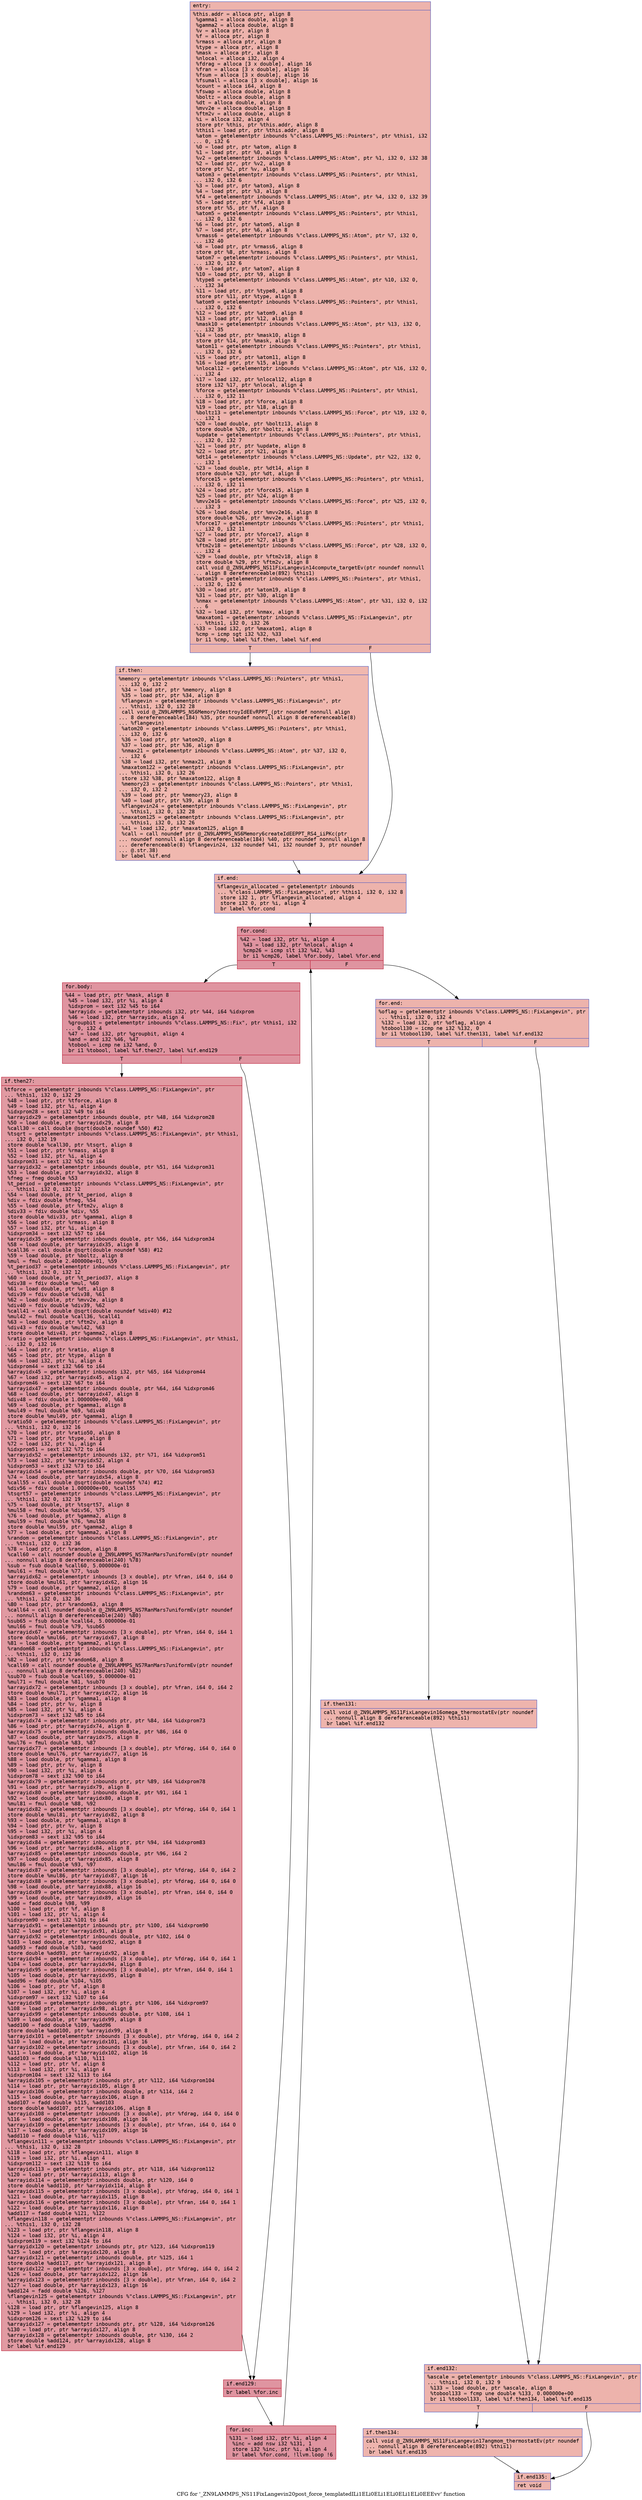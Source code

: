 digraph "CFG for '_ZN9LAMMPS_NS11FixLangevin20post_force_templatedILi1ELi0ELi1ELi0ELi1ELi0EEEvv' function" {
	label="CFG for '_ZN9LAMMPS_NS11FixLangevin20post_force_templatedILi1ELi0ELi1ELi0ELi1ELi0EEEvv' function";

	Node0x55e6b1f404c0 [shape=record,color="#3d50c3ff", style=filled, fillcolor="#d6524470" fontname="Courier",label="{entry:\l|  %this.addr = alloca ptr, align 8\l  %gamma1 = alloca double, align 8\l  %gamma2 = alloca double, align 8\l  %v = alloca ptr, align 8\l  %f = alloca ptr, align 8\l  %rmass = alloca ptr, align 8\l  %type = alloca ptr, align 8\l  %mask = alloca ptr, align 8\l  %nlocal = alloca i32, align 4\l  %fdrag = alloca [3 x double], align 16\l  %fran = alloca [3 x double], align 16\l  %fsum = alloca [3 x double], align 16\l  %fsumall = alloca [3 x double], align 16\l  %count = alloca i64, align 8\l  %fswap = alloca double, align 8\l  %boltz = alloca double, align 8\l  %dt = alloca double, align 8\l  %mvv2e = alloca double, align 8\l  %ftm2v = alloca double, align 8\l  %i = alloca i32, align 4\l  store ptr %this, ptr %this.addr, align 8\l  %this1 = load ptr, ptr %this.addr, align 8\l  %atom = getelementptr inbounds %\"class.LAMMPS_NS::Pointers\", ptr %this1, i32\l... 0, i32 6\l  %0 = load ptr, ptr %atom, align 8\l  %1 = load ptr, ptr %0, align 8\l  %v2 = getelementptr inbounds %\"class.LAMMPS_NS::Atom\", ptr %1, i32 0, i32 38\l  %2 = load ptr, ptr %v2, align 8\l  store ptr %2, ptr %v, align 8\l  %atom3 = getelementptr inbounds %\"class.LAMMPS_NS::Pointers\", ptr %this1,\l... i32 0, i32 6\l  %3 = load ptr, ptr %atom3, align 8\l  %4 = load ptr, ptr %3, align 8\l  %f4 = getelementptr inbounds %\"class.LAMMPS_NS::Atom\", ptr %4, i32 0, i32 39\l  %5 = load ptr, ptr %f4, align 8\l  store ptr %5, ptr %f, align 8\l  %atom5 = getelementptr inbounds %\"class.LAMMPS_NS::Pointers\", ptr %this1,\l... i32 0, i32 6\l  %6 = load ptr, ptr %atom5, align 8\l  %7 = load ptr, ptr %6, align 8\l  %rmass6 = getelementptr inbounds %\"class.LAMMPS_NS::Atom\", ptr %7, i32 0,\l... i32 40\l  %8 = load ptr, ptr %rmass6, align 8\l  store ptr %8, ptr %rmass, align 8\l  %atom7 = getelementptr inbounds %\"class.LAMMPS_NS::Pointers\", ptr %this1,\l... i32 0, i32 6\l  %9 = load ptr, ptr %atom7, align 8\l  %10 = load ptr, ptr %9, align 8\l  %type8 = getelementptr inbounds %\"class.LAMMPS_NS::Atom\", ptr %10, i32 0,\l... i32 34\l  %11 = load ptr, ptr %type8, align 8\l  store ptr %11, ptr %type, align 8\l  %atom9 = getelementptr inbounds %\"class.LAMMPS_NS::Pointers\", ptr %this1,\l... i32 0, i32 6\l  %12 = load ptr, ptr %atom9, align 8\l  %13 = load ptr, ptr %12, align 8\l  %mask10 = getelementptr inbounds %\"class.LAMMPS_NS::Atom\", ptr %13, i32 0,\l... i32 35\l  %14 = load ptr, ptr %mask10, align 8\l  store ptr %14, ptr %mask, align 8\l  %atom11 = getelementptr inbounds %\"class.LAMMPS_NS::Pointers\", ptr %this1,\l... i32 0, i32 6\l  %15 = load ptr, ptr %atom11, align 8\l  %16 = load ptr, ptr %15, align 8\l  %nlocal12 = getelementptr inbounds %\"class.LAMMPS_NS::Atom\", ptr %16, i32 0,\l... i32 4\l  %17 = load i32, ptr %nlocal12, align 8\l  store i32 %17, ptr %nlocal, align 4\l  %force = getelementptr inbounds %\"class.LAMMPS_NS::Pointers\", ptr %this1,\l... i32 0, i32 11\l  %18 = load ptr, ptr %force, align 8\l  %19 = load ptr, ptr %18, align 8\l  %boltz13 = getelementptr inbounds %\"class.LAMMPS_NS::Force\", ptr %19, i32 0,\l... i32 1\l  %20 = load double, ptr %boltz13, align 8\l  store double %20, ptr %boltz, align 8\l  %update = getelementptr inbounds %\"class.LAMMPS_NS::Pointers\", ptr %this1,\l... i32 0, i32 7\l  %21 = load ptr, ptr %update, align 8\l  %22 = load ptr, ptr %21, align 8\l  %dt14 = getelementptr inbounds %\"class.LAMMPS_NS::Update\", ptr %22, i32 0,\l... i32 1\l  %23 = load double, ptr %dt14, align 8\l  store double %23, ptr %dt, align 8\l  %force15 = getelementptr inbounds %\"class.LAMMPS_NS::Pointers\", ptr %this1,\l... i32 0, i32 11\l  %24 = load ptr, ptr %force15, align 8\l  %25 = load ptr, ptr %24, align 8\l  %mvv2e16 = getelementptr inbounds %\"class.LAMMPS_NS::Force\", ptr %25, i32 0,\l... i32 3\l  %26 = load double, ptr %mvv2e16, align 8\l  store double %26, ptr %mvv2e, align 8\l  %force17 = getelementptr inbounds %\"class.LAMMPS_NS::Pointers\", ptr %this1,\l... i32 0, i32 11\l  %27 = load ptr, ptr %force17, align 8\l  %28 = load ptr, ptr %27, align 8\l  %ftm2v18 = getelementptr inbounds %\"class.LAMMPS_NS::Force\", ptr %28, i32 0,\l... i32 4\l  %29 = load double, ptr %ftm2v18, align 8\l  store double %29, ptr %ftm2v, align 8\l  call void @_ZN9LAMMPS_NS11FixLangevin14compute_targetEv(ptr noundef nonnull\l... align 8 dereferenceable(892) %this1)\l  %atom19 = getelementptr inbounds %\"class.LAMMPS_NS::Pointers\", ptr %this1,\l... i32 0, i32 6\l  %30 = load ptr, ptr %atom19, align 8\l  %31 = load ptr, ptr %30, align 8\l  %nmax = getelementptr inbounds %\"class.LAMMPS_NS::Atom\", ptr %31, i32 0, i32\l... 6\l  %32 = load i32, ptr %nmax, align 8\l  %maxatom1 = getelementptr inbounds %\"class.LAMMPS_NS::FixLangevin\", ptr\l... %this1, i32 0, i32 26\l  %33 = load i32, ptr %maxatom1, align 8\l  %cmp = icmp sgt i32 %32, %33\l  br i1 %cmp, label %if.then, label %if.end\l|{<s0>T|<s1>F}}"];
	Node0x55e6b1f404c0:s0 -> Node0x55e6b1f44f40[tooltip="entry -> if.then\nProbability 50.00%" ];
	Node0x55e6b1f404c0:s1 -> Node0x55e6b1f44fb0[tooltip="entry -> if.end\nProbability 50.00%" ];
	Node0x55e6b1f44f40 [shape=record,color="#3d50c3ff", style=filled, fillcolor="#dc5d4a70" fontname="Courier",label="{if.then:\l|  %memory = getelementptr inbounds %\"class.LAMMPS_NS::Pointers\", ptr %this1,\l... i32 0, i32 2\l  %34 = load ptr, ptr %memory, align 8\l  %35 = load ptr, ptr %34, align 8\l  %flangevin = getelementptr inbounds %\"class.LAMMPS_NS::FixLangevin\", ptr\l... %this1, i32 0, i32 28\l  call void @_ZN9LAMMPS_NS6Memory7destroyIdEEvRPPT_(ptr noundef nonnull align\l... 8 dereferenceable(184) %35, ptr noundef nonnull align 8 dereferenceable(8)\l... %flangevin)\l  %atom20 = getelementptr inbounds %\"class.LAMMPS_NS::Pointers\", ptr %this1,\l... i32 0, i32 6\l  %36 = load ptr, ptr %atom20, align 8\l  %37 = load ptr, ptr %36, align 8\l  %nmax21 = getelementptr inbounds %\"class.LAMMPS_NS::Atom\", ptr %37, i32 0,\l... i32 6\l  %38 = load i32, ptr %nmax21, align 8\l  %maxatom122 = getelementptr inbounds %\"class.LAMMPS_NS::FixLangevin\", ptr\l... %this1, i32 0, i32 26\l  store i32 %38, ptr %maxatom122, align 8\l  %memory23 = getelementptr inbounds %\"class.LAMMPS_NS::Pointers\", ptr %this1,\l... i32 0, i32 2\l  %39 = load ptr, ptr %memory23, align 8\l  %40 = load ptr, ptr %39, align 8\l  %flangevin24 = getelementptr inbounds %\"class.LAMMPS_NS::FixLangevin\", ptr\l... %this1, i32 0, i32 28\l  %maxatom125 = getelementptr inbounds %\"class.LAMMPS_NS::FixLangevin\", ptr\l... %this1, i32 0, i32 26\l  %41 = load i32, ptr %maxatom125, align 8\l  %call = call noundef ptr @_ZN9LAMMPS_NS6Memory6createIdEEPPT_RS4_iiPKc(ptr\l... noundef nonnull align 8 dereferenceable(184) %40, ptr noundef nonnull align 8\l... dereferenceable(8) %flangevin24, i32 noundef %41, i32 noundef 3, ptr noundef\l... @.str.38)\l  br label %if.end\l}"];
	Node0x55e6b1f44f40 -> Node0x55e6b1f44fb0[tooltip="if.then -> if.end\nProbability 100.00%" ];
	Node0x55e6b1f44fb0 [shape=record,color="#3d50c3ff", style=filled, fillcolor="#d6524470" fontname="Courier",label="{if.end:\l|  %flangevin_allocated = getelementptr inbounds\l... %\"class.LAMMPS_NS::FixLangevin\", ptr %this1, i32 0, i32 8\l  store i32 1, ptr %flangevin_allocated, align 4\l  store i32 0, ptr %i, align 4\l  br label %for.cond\l}"];
	Node0x55e6b1f44fb0 -> Node0x55e6b1f465b0[tooltip="if.end -> for.cond\nProbability 100.00%" ];
	Node0x55e6b1f465b0 [shape=record,color="#b70d28ff", style=filled, fillcolor="#b70d2870" fontname="Courier",label="{for.cond:\l|  %42 = load i32, ptr %i, align 4\l  %43 = load i32, ptr %nlocal, align 4\l  %cmp26 = icmp slt i32 %42, %43\l  br i1 %cmp26, label %for.body, label %for.end\l|{<s0>T|<s1>F}}"];
	Node0x55e6b1f465b0:s0 -> Node0x55e6b1f46800[tooltip="for.cond -> for.body\nProbability 96.88%" ];
	Node0x55e6b1f465b0:s1 -> Node0x55e6b1f46850[tooltip="for.cond -> for.end\nProbability 3.12%" ];
	Node0x55e6b1f46800 [shape=record,color="#b70d28ff", style=filled, fillcolor="#b70d2870" fontname="Courier",label="{for.body:\l|  %44 = load ptr, ptr %mask, align 8\l  %45 = load i32, ptr %i, align 4\l  %idxprom = sext i32 %45 to i64\l  %arrayidx = getelementptr inbounds i32, ptr %44, i64 %idxprom\l  %46 = load i32, ptr %arrayidx, align 4\l  %groupbit = getelementptr inbounds %\"class.LAMMPS_NS::Fix\", ptr %this1, i32\l... 0, i32 4\l  %47 = load i32, ptr %groupbit, align 4\l  %and = and i32 %46, %47\l  %tobool = icmp ne i32 %and, 0\l  br i1 %tobool, label %if.then27, label %if.end129\l|{<s0>T|<s1>F}}"];
	Node0x55e6b1f46800:s0 -> Node0x55e6b1f47700[tooltip="for.body -> if.then27\nProbability 62.50%" ];
	Node0x55e6b1f46800:s1 -> Node0x55e6b1f47780[tooltip="for.body -> if.end129\nProbability 37.50%" ];
	Node0x55e6b1f47700 [shape=record,color="#b70d28ff", style=filled, fillcolor="#bb1b2c70" fontname="Courier",label="{if.then27:\l|  %tforce = getelementptr inbounds %\"class.LAMMPS_NS::FixLangevin\", ptr\l... %this1, i32 0, i32 29\l  %48 = load ptr, ptr %tforce, align 8\l  %49 = load i32, ptr %i, align 4\l  %idxprom28 = sext i32 %49 to i64\l  %arrayidx29 = getelementptr inbounds double, ptr %48, i64 %idxprom28\l  %50 = load double, ptr %arrayidx29, align 8\l  %call30 = call double @sqrt(double noundef %50) #12\l  %tsqrt = getelementptr inbounds %\"class.LAMMPS_NS::FixLangevin\", ptr %this1,\l... i32 0, i32 19\l  store double %call30, ptr %tsqrt, align 8\l  %51 = load ptr, ptr %rmass, align 8\l  %52 = load i32, ptr %i, align 4\l  %idxprom31 = sext i32 %52 to i64\l  %arrayidx32 = getelementptr inbounds double, ptr %51, i64 %idxprom31\l  %53 = load double, ptr %arrayidx32, align 8\l  %fneg = fneg double %53\l  %t_period = getelementptr inbounds %\"class.LAMMPS_NS::FixLangevin\", ptr\l... %this1, i32 0, i32 12\l  %54 = load double, ptr %t_period, align 8\l  %div = fdiv double %fneg, %54\l  %55 = load double, ptr %ftm2v, align 8\l  %div33 = fdiv double %div, %55\l  store double %div33, ptr %gamma1, align 8\l  %56 = load ptr, ptr %rmass, align 8\l  %57 = load i32, ptr %i, align 4\l  %idxprom34 = sext i32 %57 to i64\l  %arrayidx35 = getelementptr inbounds double, ptr %56, i64 %idxprom34\l  %58 = load double, ptr %arrayidx35, align 8\l  %call36 = call double @sqrt(double noundef %58) #12\l  %59 = load double, ptr %boltz, align 8\l  %mul = fmul double 2.400000e+01, %59\l  %t_period37 = getelementptr inbounds %\"class.LAMMPS_NS::FixLangevin\", ptr\l... %this1, i32 0, i32 12\l  %60 = load double, ptr %t_period37, align 8\l  %div38 = fdiv double %mul, %60\l  %61 = load double, ptr %dt, align 8\l  %div39 = fdiv double %div38, %61\l  %62 = load double, ptr %mvv2e, align 8\l  %div40 = fdiv double %div39, %62\l  %call41 = call double @sqrt(double noundef %div40) #12\l  %mul42 = fmul double %call36, %call41\l  %63 = load double, ptr %ftm2v, align 8\l  %div43 = fdiv double %mul42, %63\l  store double %div43, ptr %gamma2, align 8\l  %ratio = getelementptr inbounds %\"class.LAMMPS_NS::FixLangevin\", ptr %this1,\l... i32 0, i32 16\l  %64 = load ptr, ptr %ratio, align 8\l  %65 = load ptr, ptr %type, align 8\l  %66 = load i32, ptr %i, align 4\l  %idxprom44 = sext i32 %66 to i64\l  %arrayidx45 = getelementptr inbounds i32, ptr %65, i64 %idxprom44\l  %67 = load i32, ptr %arrayidx45, align 4\l  %idxprom46 = sext i32 %67 to i64\l  %arrayidx47 = getelementptr inbounds double, ptr %64, i64 %idxprom46\l  %68 = load double, ptr %arrayidx47, align 8\l  %div48 = fdiv double 1.000000e+00, %68\l  %69 = load double, ptr %gamma1, align 8\l  %mul49 = fmul double %69, %div48\l  store double %mul49, ptr %gamma1, align 8\l  %ratio50 = getelementptr inbounds %\"class.LAMMPS_NS::FixLangevin\", ptr\l... %this1, i32 0, i32 16\l  %70 = load ptr, ptr %ratio50, align 8\l  %71 = load ptr, ptr %type, align 8\l  %72 = load i32, ptr %i, align 4\l  %idxprom51 = sext i32 %72 to i64\l  %arrayidx52 = getelementptr inbounds i32, ptr %71, i64 %idxprom51\l  %73 = load i32, ptr %arrayidx52, align 4\l  %idxprom53 = sext i32 %73 to i64\l  %arrayidx54 = getelementptr inbounds double, ptr %70, i64 %idxprom53\l  %74 = load double, ptr %arrayidx54, align 8\l  %call55 = call double @sqrt(double noundef %74) #12\l  %div56 = fdiv double 1.000000e+00, %call55\l  %tsqrt57 = getelementptr inbounds %\"class.LAMMPS_NS::FixLangevin\", ptr\l... %this1, i32 0, i32 19\l  %75 = load double, ptr %tsqrt57, align 8\l  %mul58 = fmul double %div56, %75\l  %76 = load double, ptr %gamma2, align 8\l  %mul59 = fmul double %76, %mul58\l  store double %mul59, ptr %gamma2, align 8\l  %77 = load double, ptr %gamma2, align 8\l  %random = getelementptr inbounds %\"class.LAMMPS_NS::FixLangevin\", ptr\l... %this1, i32 0, i32 36\l  %78 = load ptr, ptr %random, align 8\l  %call60 = call noundef double @_ZN9LAMMPS_NS7RanMars7uniformEv(ptr noundef\l... nonnull align 8 dereferenceable(240) %78)\l  %sub = fsub double %call60, 5.000000e-01\l  %mul61 = fmul double %77, %sub\l  %arrayidx62 = getelementptr inbounds [3 x double], ptr %fran, i64 0, i64 0\l  store double %mul61, ptr %arrayidx62, align 16\l  %79 = load double, ptr %gamma2, align 8\l  %random63 = getelementptr inbounds %\"class.LAMMPS_NS::FixLangevin\", ptr\l... %this1, i32 0, i32 36\l  %80 = load ptr, ptr %random63, align 8\l  %call64 = call noundef double @_ZN9LAMMPS_NS7RanMars7uniformEv(ptr noundef\l... nonnull align 8 dereferenceable(240) %80)\l  %sub65 = fsub double %call64, 5.000000e-01\l  %mul66 = fmul double %79, %sub65\l  %arrayidx67 = getelementptr inbounds [3 x double], ptr %fran, i64 0, i64 1\l  store double %mul66, ptr %arrayidx67, align 8\l  %81 = load double, ptr %gamma2, align 8\l  %random68 = getelementptr inbounds %\"class.LAMMPS_NS::FixLangevin\", ptr\l... %this1, i32 0, i32 36\l  %82 = load ptr, ptr %random68, align 8\l  %call69 = call noundef double @_ZN9LAMMPS_NS7RanMars7uniformEv(ptr noundef\l... nonnull align 8 dereferenceable(240) %82)\l  %sub70 = fsub double %call69, 5.000000e-01\l  %mul71 = fmul double %81, %sub70\l  %arrayidx72 = getelementptr inbounds [3 x double], ptr %fran, i64 0, i64 2\l  store double %mul71, ptr %arrayidx72, align 16\l  %83 = load double, ptr %gamma1, align 8\l  %84 = load ptr, ptr %v, align 8\l  %85 = load i32, ptr %i, align 4\l  %idxprom73 = sext i32 %85 to i64\l  %arrayidx74 = getelementptr inbounds ptr, ptr %84, i64 %idxprom73\l  %86 = load ptr, ptr %arrayidx74, align 8\l  %arrayidx75 = getelementptr inbounds double, ptr %86, i64 0\l  %87 = load double, ptr %arrayidx75, align 8\l  %mul76 = fmul double %83, %87\l  %arrayidx77 = getelementptr inbounds [3 x double], ptr %fdrag, i64 0, i64 0\l  store double %mul76, ptr %arrayidx77, align 16\l  %88 = load double, ptr %gamma1, align 8\l  %89 = load ptr, ptr %v, align 8\l  %90 = load i32, ptr %i, align 4\l  %idxprom78 = sext i32 %90 to i64\l  %arrayidx79 = getelementptr inbounds ptr, ptr %89, i64 %idxprom78\l  %91 = load ptr, ptr %arrayidx79, align 8\l  %arrayidx80 = getelementptr inbounds double, ptr %91, i64 1\l  %92 = load double, ptr %arrayidx80, align 8\l  %mul81 = fmul double %88, %92\l  %arrayidx82 = getelementptr inbounds [3 x double], ptr %fdrag, i64 0, i64 1\l  store double %mul81, ptr %arrayidx82, align 8\l  %93 = load double, ptr %gamma1, align 8\l  %94 = load ptr, ptr %v, align 8\l  %95 = load i32, ptr %i, align 4\l  %idxprom83 = sext i32 %95 to i64\l  %arrayidx84 = getelementptr inbounds ptr, ptr %94, i64 %idxprom83\l  %96 = load ptr, ptr %arrayidx84, align 8\l  %arrayidx85 = getelementptr inbounds double, ptr %96, i64 2\l  %97 = load double, ptr %arrayidx85, align 8\l  %mul86 = fmul double %93, %97\l  %arrayidx87 = getelementptr inbounds [3 x double], ptr %fdrag, i64 0, i64 2\l  store double %mul86, ptr %arrayidx87, align 16\l  %arrayidx88 = getelementptr inbounds [3 x double], ptr %fdrag, i64 0, i64 0\l  %98 = load double, ptr %arrayidx88, align 16\l  %arrayidx89 = getelementptr inbounds [3 x double], ptr %fran, i64 0, i64 0\l  %99 = load double, ptr %arrayidx89, align 16\l  %add = fadd double %98, %99\l  %100 = load ptr, ptr %f, align 8\l  %101 = load i32, ptr %i, align 4\l  %idxprom90 = sext i32 %101 to i64\l  %arrayidx91 = getelementptr inbounds ptr, ptr %100, i64 %idxprom90\l  %102 = load ptr, ptr %arrayidx91, align 8\l  %arrayidx92 = getelementptr inbounds double, ptr %102, i64 0\l  %103 = load double, ptr %arrayidx92, align 8\l  %add93 = fadd double %103, %add\l  store double %add93, ptr %arrayidx92, align 8\l  %arrayidx94 = getelementptr inbounds [3 x double], ptr %fdrag, i64 0, i64 1\l  %104 = load double, ptr %arrayidx94, align 8\l  %arrayidx95 = getelementptr inbounds [3 x double], ptr %fran, i64 0, i64 1\l  %105 = load double, ptr %arrayidx95, align 8\l  %add96 = fadd double %104, %105\l  %106 = load ptr, ptr %f, align 8\l  %107 = load i32, ptr %i, align 4\l  %idxprom97 = sext i32 %107 to i64\l  %arrayidx98 = getelementptr inbounds ptr, ptr %106, i64 %idxprom97\l  %108 = load ptr, ptr %arrayidx98, align 8\l  %arrayidx99 = getelementptr inbounds double, ptr %108, i64 1\l  %109 = load double, ptr %arrayidx99, align 8\l  %add100 = fadd double %109, %add96\l  store double %add100, ptr %arrayidx99, align 8\l  %arrayidx101 = getelementptr inbounds [3 x double], ptr %fdrag, i64 0, i64 2\l  %110 = load double, ptr %arrayidx101, align 16\l  %arrayidx102 = getelementptr inbounds [3 x double], ptr %fran, i64 0, i64 2\l  %111 = load double, ptr %arrayidx102, align 16\l  %add103 = fadd double %110, %111\l  %112 = load ptr, ptr %f, align 8\l  %113 = load i32, ptr %i, align 4\l  %idxprom104 = sext i32 %113 to i64\l  %arrayidx105 = getelementptr inbounds ptr, ptr %112, i64 %idxprom104\l  %114 = load ptr, ptr %arrayidx105, align 8\l  %arrayidx106 = getelementptr inbounds double, ptr %114, i64 2\l  %115 = load double, ptr %arrayidx106, align 8\l  %add107 = fadd double %115, %add103\l  store double %add107, ptr %arrayidx106, align 8\l  %arrayidx108 = getelementptr inbounds [3 x double], ptr %fdrag, i64 0, i64 0\l  %116 = load double, ptr %arrayidx108, align 16\l  %arrayidx109 = getelementptr inbounds [3 x double], ptr %fran, i64 0, i64 0\l  %117 = load double, ptr %arrayidx109, align 16\l  %add110 = fadd double %116, %117\l  %flangevin111 = getelementptr inbounds %\"class.LAMMPS_NS::FixLangevin\", ptr\l... %this1, i32 0, i32 28\l  %118 = load ptr, ptr %flangevin111, align 8\l  %119 = load i32, ptr %i, align 4\l  %idxprom112 = sext i32 %119 to i64\l  %arrayidx113 = getelementptr inbounds ptr, ptr %118, i64 %idxprom112\l  %120 = load ptr, ptr %arrayidx113, align 8\l  %arrayidx114 = getelementptr inbounds double, ptr %120, i64 0\l  store double %add110, ptr %arrayidx114, align 8\l  %arrayidx115 = getelementptr inbounds [3 x double], ptr %fdrag, i64 0, i64 1\l  %121 = load double, ptr %arrayidx115, align 8\l  %arrayidx116 = getelementptr inbounds [3 x double], ptr %fran, i64 0, i64 1\l  %122 = load double, ptr %arrayidx116, align 8\l  %add117 = fadd double %121, %122\l  %flangevin118 = getelementptr inbounds %\"class.LAMMPS_NS::FixLangevin\", ptr\l... %this1, i32 0, i32 28\l  %123 = load ptr, ptr %flangevin118, align 8\l  %124 = load i32, ptr %i, align 4\l  %idxprom119 = sext i32 %124 to i64\l  %arrayidx120 = getelementptr inbounds ptr, ptr %123, i64 %idxprom119\l  %125 = load ptr, ptr %arrayidx120, align 8\l  %arrayidx121 = getelementptr inbounds double, ptr %125, i64 1\l  store double %add117, ptr %arrayidx121, align 8\l  %arrayidx122 = getelementptr inbounds [3 x double], ptr %fdrag, i64 0, i64 2\l  %126 = load double, ptr %arrayidx122, align 16\l  %arrayidx123 = getelementptr inbounds [3 x double], ptr %fran, i64 0, i64 2\l  %127 = load double, ptr %arrayidx123, align 16\l  %add124 = fadd double %126, %127\l  %flangevin125 = getelementptr inbounds %\"class.LAMMPS_NS::FixLangevin\", ptr\l... %this1, i32 0, i32 28\l  %128 = load ptr, ptr %flangevin125, align 8\l  %129 = load i32, ptr %i, align 4\l  %idxprom126 = sext i32 %129 to i64\l  %arrayidx127 = getelementptr inbounds ptr, ptr %128, i64 %idxprom126\l  %130 = load ptr, ptr %arrayidx127, align 8\l  %arrayidx128 = getelementptr inbounds double, ptr %130, i64 2\l  store double %add124, ptr %arrayidx128, align 8\l  br label %if.end129\l}"];
	Node0x55e6b1f47700 -> Node0x55e6b1f47780[tooltip="if.then27 -> if.end129\nProbability 100.00%" ];
	Node0x55e6b1f47780 [shape=record,color="#b70d28ff", style=filled, fillcolor="#b70d2870" fontname="Courier",label="{if.end129:\l|  br label %for.inc\l}"];
	Node0x55e6b1f47780 -> Node0x55e6b1f51420[tooltip="if.end129 -> for.inc\nProbability 100.00%" ];
	Node0x55e6b1f51420 [shape=record,color="#b70d28ff", style=filled, fillcolor="#b70d2870" fontname="Courier",label="{for.inc:\l|  %131 = load i32, ptr %i, align 4\l  %inc = add nsw i32 %131, 1\l  store i32 %inc, ptr %i, align 4\l  br label %for.cond, !llvm.loop !6\l}"];
	Node0x55e6b1f51420 -> Node0x55e6b1f465b0[tooltip="for.inc -> for.cond\nProbability 100.00%" ];
	Node0x55e6b1f46850 [shape=record,color="#3d50c3ff", style=filled, fillcolor="#d6524470" fontname="Courier",label="{for.end:\l|  %oflag = getelementptr inbounds %\"class.LAMMPS_NS::FixLangevin\", ptr\l... %this1, i32 0, i32 4\l  %132 = load i32, ptr %oflag, align 4\l  %tobool130 = icmp ne i32 %132, 0\l  br i1 %tobool130, label %if.then131, label %if.end132\l|{<s0>T|<s1>F}}"];
	Node0x55e6b1f46850:s0 -> Node0x55e6b1f51a30[tooltip="for.end -> if.then131\nProbability 62.50%" ];
	Node0x55e6b1f46850:s1 -> Node0x55e6b1f51ab0[tooltip="for.end -> if.end132\nProbability 37.50%" ];
	Node0x55e6b1f51a30 [shape=record,color="#3d50c3ff", style=filled, fillcolor="#d8564670" fontname="Courier",label="{if.then131:\l|  call void @_ZN9LAMMPS_NS11FixLangevin16omega_thermostatEv(ptr noundef\l... nonnull align 8 dereferenceable(892) %this1)\l  br label %if.end132\l}"];
	Node0x55e6b1f51a30 -> Node0x55e6b1f51ab0[tooltip="if.then131 -> if.end132\nProbability 100.00%" ];
	Node0x55e6b1f51ab0 [shape=record,color="#3d50c3ff", style=filled, fillcolor="#d6524470" fontname="Courier",label="{if.end132:\l|  %ascale = getelementptr inbounds %\"class.LAMMPS_NS::FixLangevin\", ptr\l... %this1, i32 0, i32 9\l  %133 = load double, ptr %ascale, align 8\l  %tobool133 = fcmp une double %133, 0.000000e+00\l  br i1 %tobool133, label %if.then134, label %if.end135\l|{<s0>T|<s1>F}}"];
	Node0x55e6b1f51ab0:s0 -> Node0x55e6b1f51fe0[tooltip="if.end132 -> if.then134\nProbability 62.50%" ];
	Node0x55e6b1f51ab0:s1 -> Node0x55e6b1f52060[tooltip="if.end132 -> if.end135\nProbability 37.50%" ];
	Node0x55e6b1f51fe0 [shape=record,color="#3d50c3ff", style=filled, fillcolor="#d8564670" fontname="Courier",label="{if.then134:\l|  call void @_ZN9LAMMPS_NS11FixLangevin17angmom_thermostatEv(ptr noundef\l... nonnull align 8 dereferenceable(892) %this1)\l  br label %if.end135\l}"];
	Node0x55e6b1f51fe0 -> Node0x55e6b1f52060[tooltip="if.then134 -> if.end135\nProbability 100.00%" ];
	Node0x55e6b1f52060 [shape=record,color="#3d50c3ff", style=filled, fillcolor="#d6524470" fontname="Courier",label="{if.end135:\l|  ret void\l}"];
}
